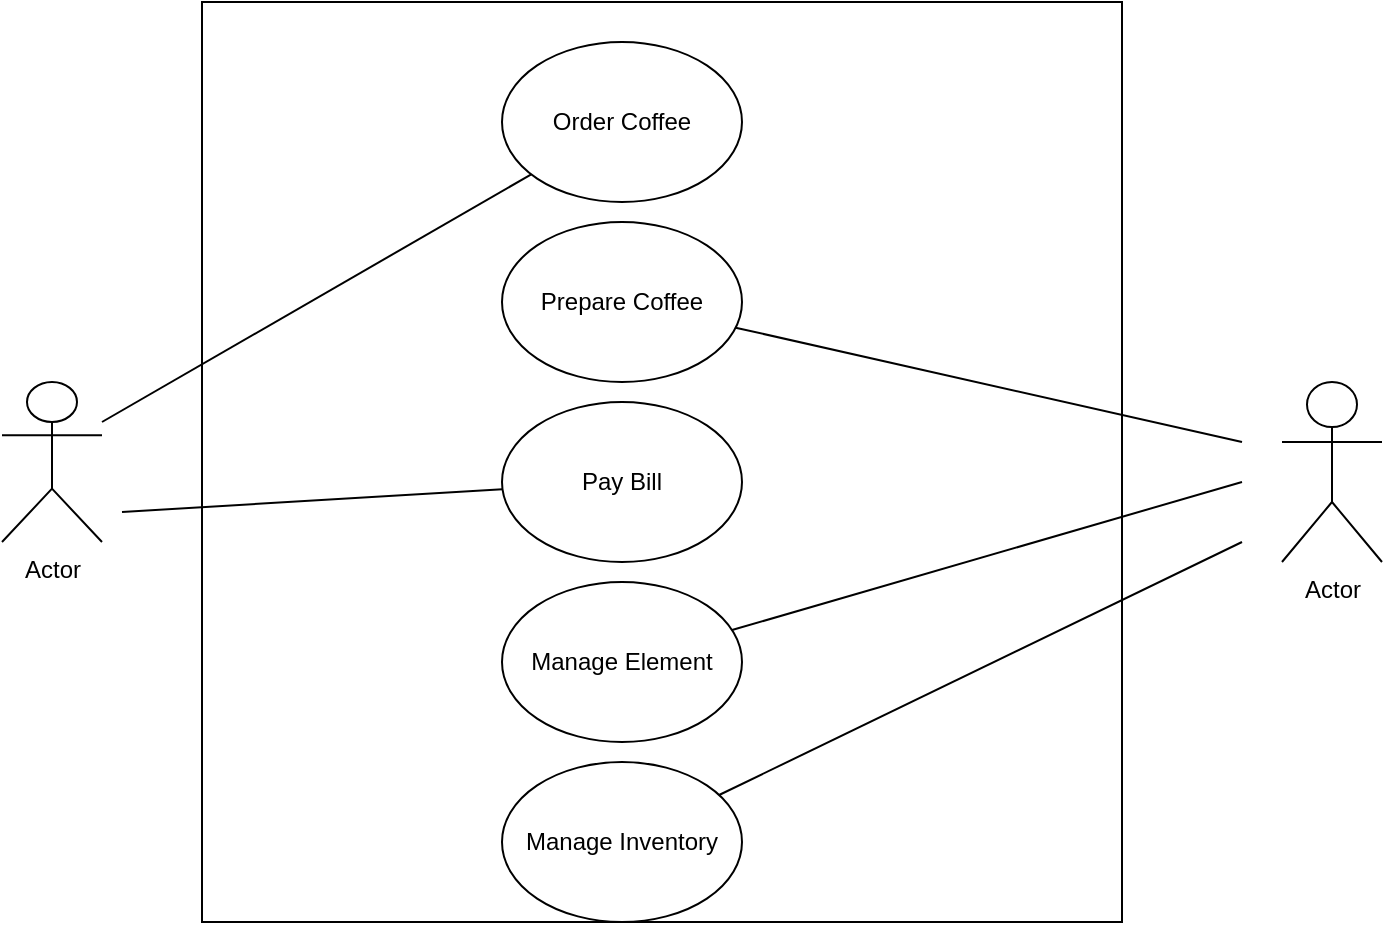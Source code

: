 <mxfile version="26.0.2">
  <diagram name="Page-1" id="gk4yoihBY5Q8PNhc7fTZ">
    <mxGraphModel dx="1114" dy="566" grid="1" gridSize="10" guides="1" tooltips="1" connect="1" arrows="1" fold="1" page="1" pageScale="1" pageWidth="850" pageHeight="1100" math="0" shadow="0">
      <root>
        <mxCell id="0" />
        <mxCell id="1" parent="0" />
        <mxCell id="HAEtFW_etspQiGrtx6lJ-13" value="" style="whiteSpace=wrap;html=1;aspect=fixed;fillColor=default;" vertex="1" parent="1">
          <mxGeometry x="140" y="40" width="460" height="460" as="geometry" />
        </mxCell>
        <mxCell id="HAEtFW_etspQiGrtx6lJ-2" value="Order Coffee" style="ellipse;whiteSpace=wrap;html=1;" vertex="1" parent="1">
          <mxGeometry x="290" y="60" width="120" height="80" as="geometry" />
        </mxCell>
        <mxCell id="HAEtFW_etspQiGrtx6lJ-7" value="Prepare Coffee" style="ellipse;whiteSpace=wrap;html=1;" vertex="1" parent="1">
          <mxGeometry x="290" y="150" width="120" height="80" as="geometry" />
        </mxCell>
        <mxCell id="HAEtFW_etspQiGrtx6lJ-8" value="Manage Element" style="ellipse;whiteSpace=wrap;html=1;" vertex="1" parent="1">
          <mxGeometry x="290" y="330" width="120" height="80" as="geometry" />
        </mxCell>
        <mxCell id="HAEtFW_etspQiGrtx6lJ-9" value="Manage Inventory" style="ellipse;whiteSpace=wrap;html=1;" vertex="1" parent="1">
          <mxGeometry x="290" y="420" width="120" height="80" as="geometry" />
        </mxCell>
        <mxCell id="HAEtFW_etspQiGrtx6lJ-10" value="Pay Bill" style="ellipse;whiteSpace=wrap;html=1;" vertex="1" parent="1">
          <mxGeometry x="290" y="240" width="120" height="80" as="geometry" />
        </mxCell>
        <mxCell id="HAEtFW_etspQiGrtx6lJ-14" value="Actor" style="shape=umlActor;verticalLabelPosition=bottom;verticalAlign=top;html=1;outlineConnect=0;points=[[0,0.333,0,0,0],[0,1,0,0,0],[0.25,0.1,0,0,0],[0.5,0,0,0,0],[0.5,0.5,0,0,0],[0.75,0.1,0,0,0],[1,0.333,0,0,0],[1,1,0,0,0]];" vertex="1" parent="1">
          <mxGeometry x="40" y="230" width="50" height="80" as="geometry" />
        </mxCell>
        <mxCell id="HAEtFW_etspQiGrtx6lJ-15" value="Actor" style="shape=umlActor;verticalLabelPosition=bottom;verticalAlign=top;html=1;outlineConnect=0;" vertex="1" parent="1">
          <mxGeometry x="680" y="230" width="50" height="90" as="geometry" />
        </mxCell>
        <mxCell id="HAEtFW_etspQiGrtx6lJ-17" value="" style="endArrow=none;html=1;rounded=0;" edge="1" parent="1" target="HAEtFW_etspQiGrtx6lJ-2">
          <mxGeometry width="50" height="50" relative="1" as="geometry">
            <mxPoint x="90" y="250" as="sourcePoint" />
            <mxPoint x="140" y="200" as="targetPoint" />
          </mxGeometry>
        </mxCell>
        <mxCell id="HAEtFW_etspQiGrtx6lJ-18" value="" style="endArrow=none;html=1;rounded=0;" edge="1" parent="1" target="HAEtFW_etspQiGrtx6lJ-10">
          <mxGeometry width="50" height="50" relative="1" as="geometry">
            <mxPoint x="100" y="295" as="sourcePoint" />
            <mxPoint x="150" y="245" as="targetPoint" />
          </mxGeometry>
        </mxCell>
        <mxCell id="HAEtFW_etspQiGrtx6lJ-19" value="" style="endArrow=none;html=1;rounded=0;" edge="1" parent="1" source="HAEtFW_etspQiGrtx6lJ-8">
          <mxGeometry width="50" height="50" relative="1" as="geometry">
            <mxPoint x="620" y="330" as="sourcePoint" />
            <mxPoint x="660" y="280" as="targetPoint" />
          </mxGeometry>
        </mxCell>
        <mxCell id="HAEtFW_etspQiGrtx6lJ-20" value="" style="endArrow=none;html=1;rounded=0;" edge="1" parent="1" target="HAEtFW_etspQiGrtx6lJ-7">
          <mxGeometry width="50" height="50" relative="1" as="geometry">
            <mxPoint x="660" y="260" as="sourcePoint" />
            <mxPoint x="450" y="270" as="targetPoint" />
            <Array as="points" />
          </mxGeometry>
        </mxCell>
        <mxCell id="HAEtFW_etspQiGrtx6lJ-21" value="" style="endArrow=none;html=1;rounded=0;" edge="1" parent="1" source="HAEtFW_etspQiGrtx6lJ-9">
          <mxGeometry width="50" height="50" relative="1" as="geometry">
            <mxPoint x="400" y="320" as="sourcePoint" />
            <mxPoint x="660" y="310" as="targetPoint" />
          </mxGeometry>
        </mxCell>
      </root>
    </mxGraphModel>
  </diagram>
</mxfile>

